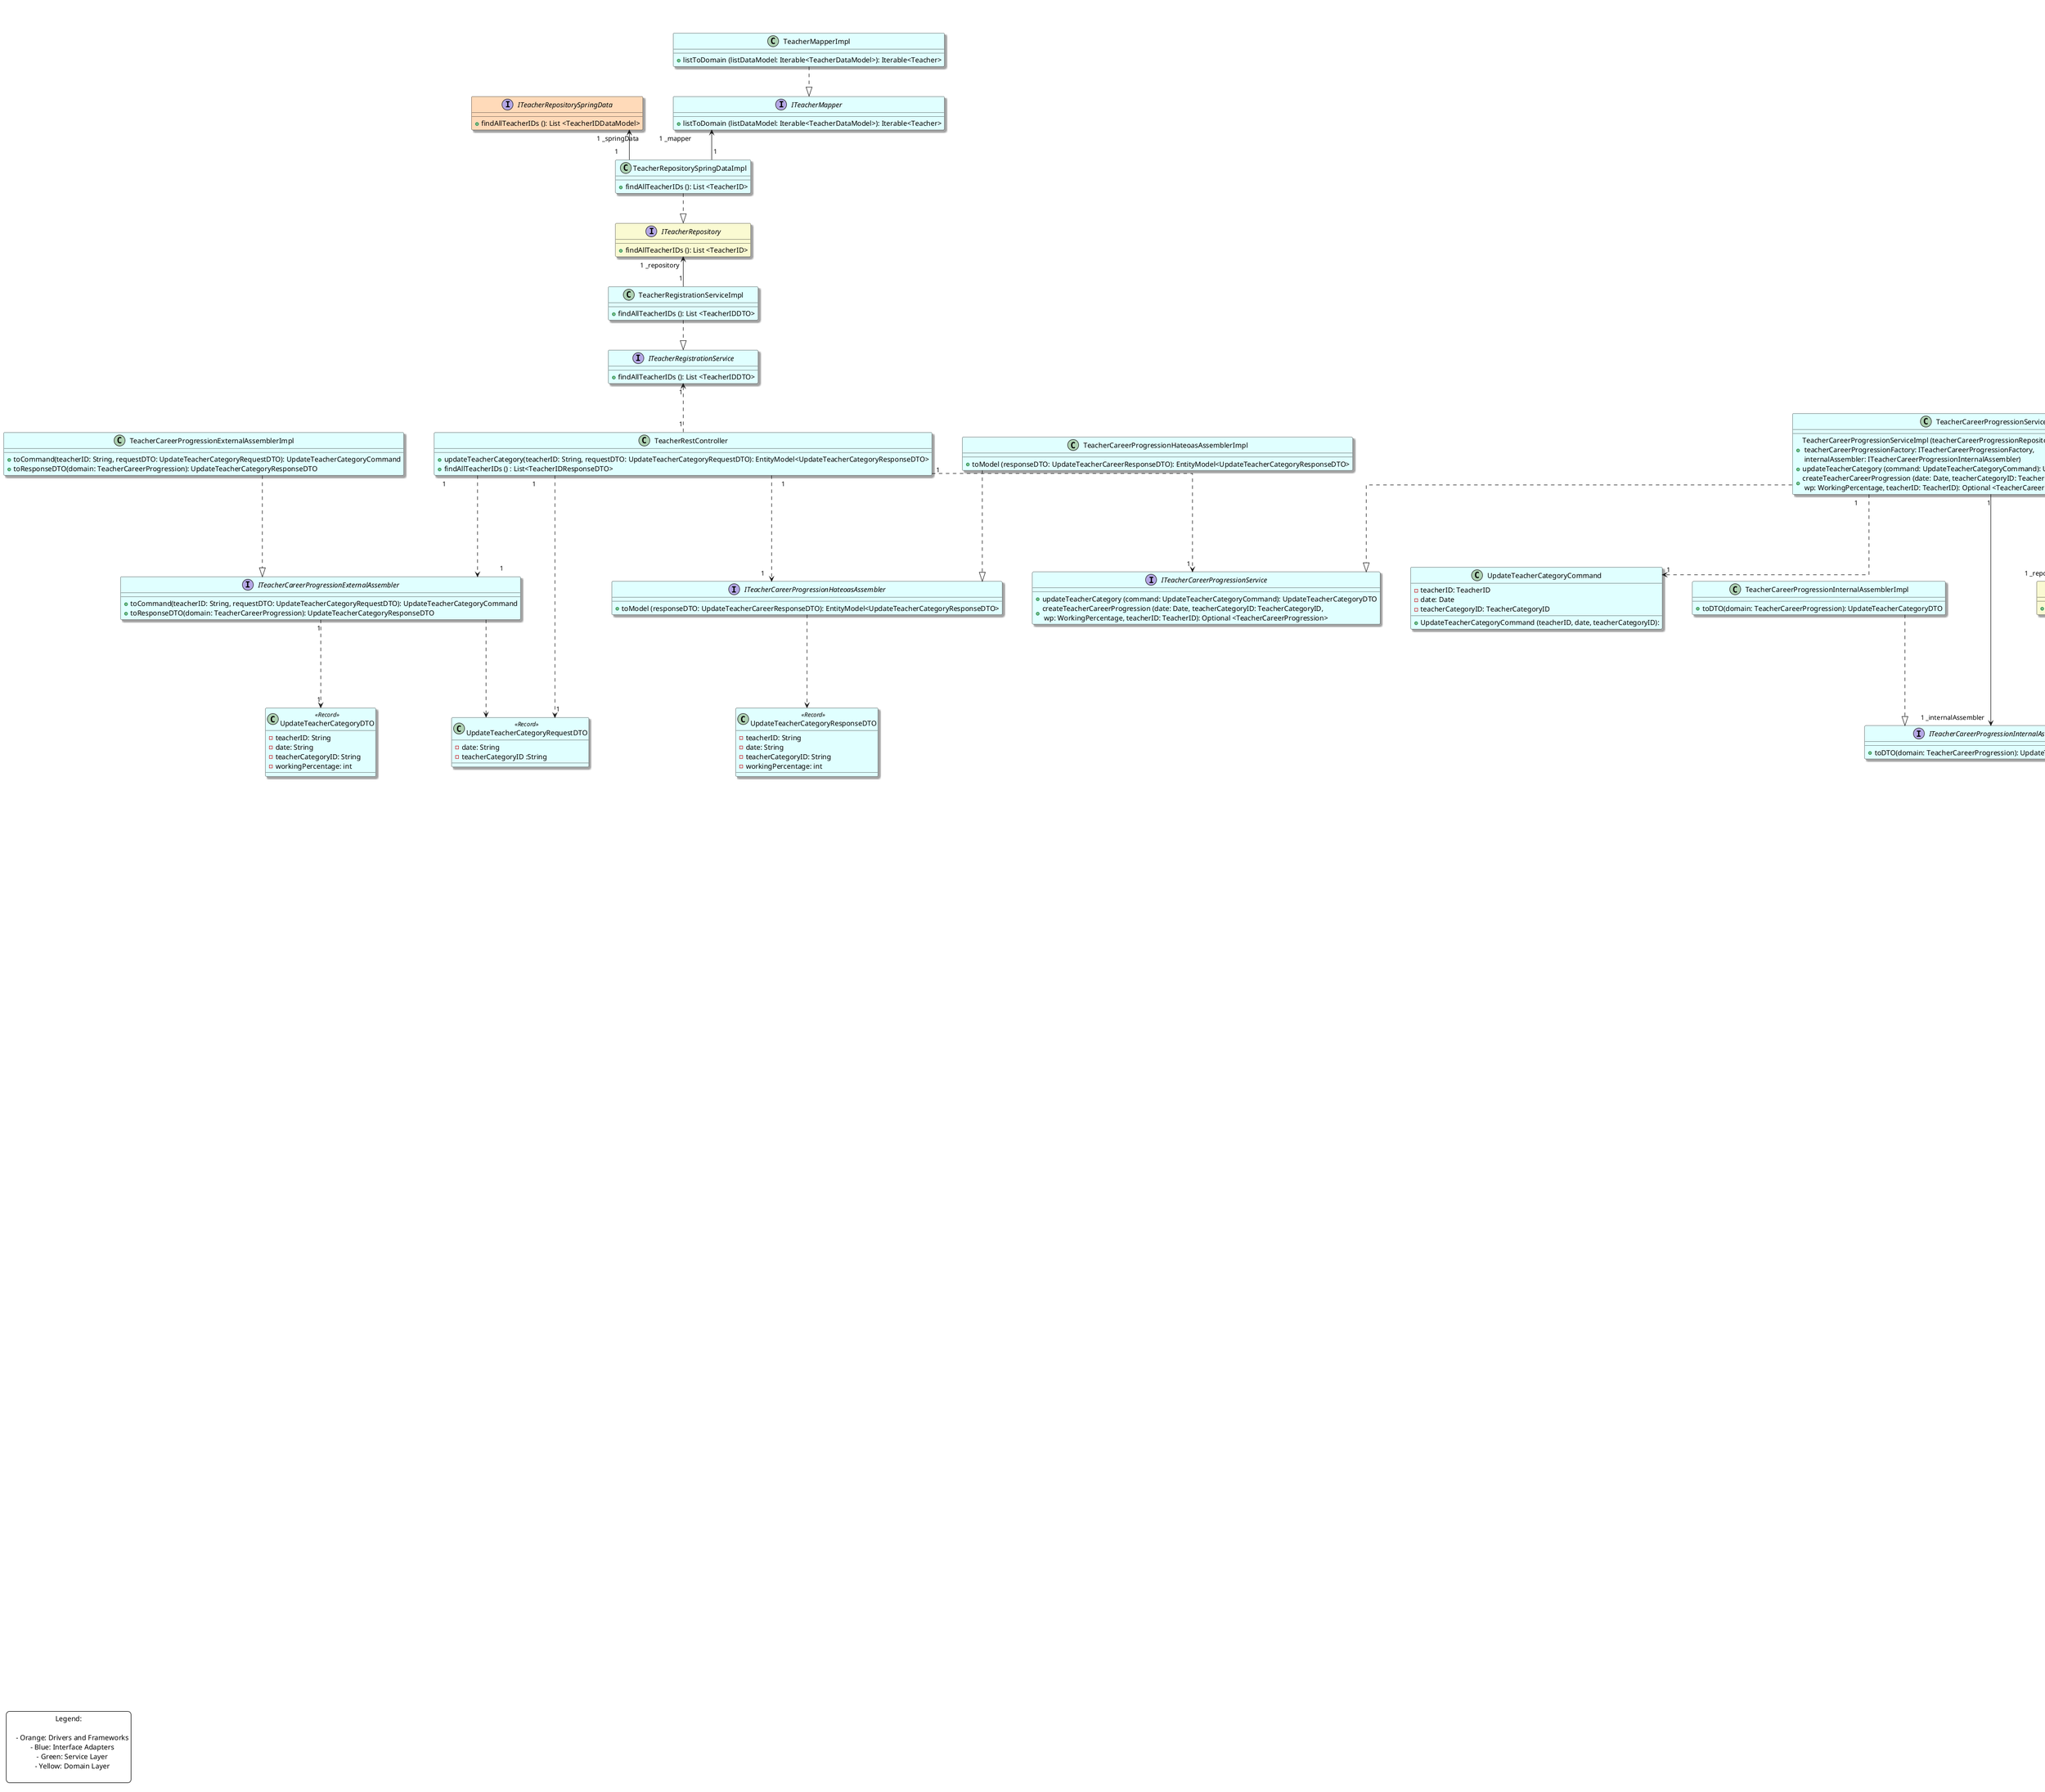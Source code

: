 @startuml

title US14: As an HRC, I want to update the teacher's category in the system \n (Scenario View - Level 3)

skinparam backgroundColor white
skinparam ranksep 60
skinparam nodesep 60
skinparam linetype ortho
skinparam defaultTextAlignment center
skinparam shadowing true

legend left
Legend:

    - Orange: Drivers and Frameworks
    - Blue: Interface Adapters
    - Green: Service Layer
    - Yellow: Domain Layer

end legend

'================================ REST Controller ==============================

class TeacherRestController #E0FFFF{
    + updateTeacherCategory(teacherID: String, requestDTO: UpdateTeacherCategoryRequestDTO): EntityModel<UpdateTeacherCategoryResponseDTO>
    + findAllTeacherIDs () : List<TeacherIDResponseDTO>
}

class TeacherCategoryRestController #E0FFFF{
    + getAllTeacherCategories (): Iterable<TeacherCategoryResponseDTO>
}

'================================= Service ======================================

interface ITeacherCareerProgressionService #E0FFFF{
    + updateTeacherCategory (command: UpdateTeacherCategoryCommand): UpdateTeacherCategoryDTO
    + createTeacherCareerProgression (date: Date, teacherCategoryID: TeacherCategoryID,\n wp: WorkingPercentage, teacherID: TeacherID): Optional <TeacherCareerProgression>
}

class TeacherCareerProgressionServiceImpl #E0FFFF{
    + TeacherCareerProgressionServiceImpl (teacherCareerProgressionRepository: ITeacherCareerProgressionRepository, \n teacherCareerProgressionFactory: ITeacherCareerProgressionFactory, \n internalAssembler: ITeacherCareerProgressionInternalAssembler)
    + updateTeacherCategory (command: UpdateTeacherCategoryCommand): UpdateTeacherCategoryDTO
    + createTeacherCareerProgression (date: Date, teacherCategoryID: TeacherCategoryID,\n wp: WorkingPercentage, teacherID: TeacherID): Optional <TeacherCareerProgression>
}

interface ITeacherCategoryService #E0FFFF{
    + getAllTeacherCategories (): Iterable<TeacherCategoryResponseDTO>
}

class TeacherCategoryServiceImpl #E0FFFF{
    - teacherCategoryFactory: ITeacherCategoryFactory
    - internalAssembler: ITeacherCategoryInternalAssembler
    + TeacherCategoryServiceImpl (teacherCategoryRepository: ITeacherCategoryRepository, teacherCategoryFactory: ITeacherCategoryFactory, \n internalAssembler: ITeacherCategoryInternalAssembler)
    + getAllTeacherCategories (): Iterable<TeacherCategoryResponseDTO>
}

interface ITeacherRegistrationService #E0FFFF{
    + findAllTeacherIDs (): List <TeacherIDDTO>
}

class TeacherRegistrationServiceImpl #E0FFFF{
    + findAllTeacherIDs (): List <TeacherIDDTO>
}

'====================================== DTO ===================================

class UpdateTeacherCategoryRequestDTO <<Record>> #E0FFFF {
    -date: String
    -teacherCategoryID :String
}

class UpdateTeacherCategoryResponseDTO <<Record>> #E0FFFF{
  - teacherID: String
  - date: String
  - teacherCategoryID: String
  - workingPercentage: int
}

class UpdateTeacherCategoryDTO <<Record>> #E0FFFF{
  - teacherID: String
  - date: String
  - teacherCategoryID: String
  - workingPercentage: int
}

class UpdateTeacherCategoryCommand #E0FFFF{
  - teacherID: TeacherID
  -  date: Date
  - teacherCategoryID: TeacherCategoryID
  + UpdateTeacherCategoryCommand (teacherID, date, teacherCategoryID):
}

'====================================== Assemblers ========================================

interface ITeacherCareerProgressionExternalAssembler #E0FFFF{
  + toCommand(teacherID: String, requestDTO: UpdateTeacherCategoryRequestDTO): UpdateTeacherCategoryCommand
  + toResponseDTO(domain: TeacherCareerProgression): UpdateTeacherCategoryResponseDTO
}

class TeacherCareerProgressionExternalAssemblerImpl #E0FFFF{
  + toCommand(teacherID: String, requestDTO: UpdateTeacherCategoryRequestDTO): UpdateTeacherCategoryCommand
  + toResponseDTO(domain: TeacherCareerProgression): UpdateTeacherCategoryResponseDTO
}

interface ITeacherCareerProgressionHateoasAssembler #E0FFFF{
  + toModel (responseDTO: UpdateTeacherCareerResponseDTO): EntityModel<UpdateTeacherCategoryResponseDTO>
}

class TeacherCareerProgressionHateoasAssemblerImpl #E0FFFF{
  + toModel (responseDTO: UpdateTeacherCareerResponseDTO): EntityModel<UpdateTeacherCategoryResponseDTO>
}

interface ITeacherCareerProgressionInternalAssembler #E0FFFF{
  + toDTO(domain: TeacherCareerProgression): UpdateTeacherCategoryDTO
}

class TeacherCareerProgressionInternalAssemblerImpl #E0FFFF{
  + toDTO(domain: TeacherCareerProgression): UpdateTeacherCategoryDTO
}

interface ITeacherCategoryExternalAssembler #E0FFFF  {
    + toDTOs (teacherCategories: Iterable <TeacherCategory>): Iterable<TeacherCategoryResponseDTO>
}

class TeacherCategoryExternalAssemblerImpl #E0FFFF {
    + toDTOs (teacherCategories: Iterable <TeacherCategory>): Iterable<TeacherCategoryResponseDTO>
}


'============================================= Repository =============================================

interface ITeacherRepository #FAFAD2{
    + findAllTeacherIDs (): List <TeacherID>
}

class TeacherRepositorySpringDataImpl #E0FFFF{
    + findAllTeacherIDs (): List <TeacherID>
}

interface ITeacherRepositorySpringData #FFDAB9{
    + findAllTeacherIDs (): List <TeacherIDDataModel>
}

interface ITeacherCategoryRepository #FAFAD2{

}

class TeacherCategoryRepositorySpringDataImpl #E0FFFF {
    + findAll (): Iterable<TeacherCategory>
}

interface ITeacherCategoryRepositorySpringData #FFDAB9 {
    + findAll (): Iterable<TeacherCategory>
}

interface ITeacherCareerProgressionRepository #FAFAD2{
    + findLastTCPFromTeacherID(teacherID: TeacherID): Optional<TeacherCareerProgression>
}

class TeacherCareerProgressionRepositorySpringDataImpl #E0FFFF{
    + TeacherCareerProgressionRepository\n(teacherCareerProgressionMapper : TeacherCareerProgressionMapper)
    + findLastTCPFromTeacherID(teacherID: TeacherID): Optional<TeacherCareerProgression>
    + save(tcp: TeacherCareerProgression): TeacherCareerProgression
}

interface ITeacherCareerProgressionRepositorySpringData #FFDAB9{
    + findTopByTeacherIdOrderByDateDesc (teacherID: String): Optional<TeacherCareerProgressionDataModel>
}

'================================================ Aggregate ==============================================

package "TeacherCareerProgression Aggregate" {
    entity TeacherCareerProgression <<Root>> <<Entity>> #FAFAD2 {
        + TeacherCareerProgression(id: TeacherCareerProgressionID, dateVO: DateVO, \n teacherCategoryID: TeacherCategoryID, workingPercentageVO: WorkingPercentageVO, teacherID: TeacherID)
        + isLastDateEqualOrBeforeNewDate(dateVO: DateVO)
        + getID (): TeacherCareerProgressionID
        + getTeacherCategoryID(): TeacherCategoryID
        + getTeacherID(): TeacherID
        + getWorkingPercentage(): WorkingPercentage
        + getDate(): Date
        + isDateAfter(): boolean
        + equals (o: Object): boolean
        + sameAs (o: Object): boolean
    }
}

package "TeacherCategory Aggregate" {
    entity TeacherCategory <<Root>> <<Entity>> #FAFAD2 {
        + TeacherCategory(id: TeacherCategoryID, name: Name)
        + getName(): Name
        + identity(): TeacherCategoryID
        + sameAs(Object obj): boolean
        + equals(Object obj): boolean
        + hashCode(): int
    }
}

'========================================= VALUE OBJECTS =================================================

class TeacherID <<Value Object>> #FAFAD2 {
    + TeacherID (acronym: TeacherAcronym)
    + getTeacherAcronym (): TeacherAcronym
}

class TeacherAcronym <<Value Object>> #FAFAD2 {
    - String: TeacherAcronym
    + TeacherAcronym (acronym: String)
    + getAcronym (): String
}

class TeacherCareerProgressionID <<Value Object>> #FAFAD2 {
     - id: UUID
     + TeacherCareerProgressionID ()
     + getIdValue (): UUID
}

class Date <<Value Object>> #FAFAD2 {
      - date: LocalDate
      + Date (date: String)
      + getLocalDate (): LocalDate
    }

class WorkingPercentage <<Value Object>> #FAFAD2 {
      - workingPercentage: int
      + WorkingPercentage (workingPercentage: int)
      + getValue (): int
}

class TeacherCategoryID <<Value Object>> #FAFAD2 {
       -id: UUID
       + TeacherCategoryID ()
       + getValue (): UUID
}

'========================================= Factory ===========================================

interface ITeacherCareerProgressionFactory #FAFAD2{
    +createTeacherCareerProgression(dateVO: Date, workingPercentage: WorkingPercentage,\n teacherCategoryIDVO: TeacherCategoryID, teacherIDVO: TeacherID): TeacherCareerProgression
    +createTeacherCareerProgressionFromDataModel(teacherCareerProgressionIDVO: TeacherCareerProgressionID \n ,dateVO: Date, workingPercentageVO: WorkingPercentage,\n teacherCategoryIDVO: TeacherCategoryID, teacherIDVO: TeacherID): TeacherCareerProgressionID
}

class TeacherCareerProgressionFactoryImpl #FAFAD2{
    +createTeacherCareerProgression(dateVO: Date, workingPercentageVO: WorkingPercentage,\n teacherCategoryID: TeacherCategoryID, teacherIDVO: TeacherID): TeacherCareerProgression
    +createTeacherCareerProgressionFromDataModel(teacherCareerProgressionIDVO: TeacherCareerProgressionID \n ,dateVO: Date, workingPercentageVO: WorkingPercentage,\n teacherCategoryIDVO: TeacherCategoryID, teacherIDVO: TeacherID): TeacherCareerProgression
}

interface ITeacherCategoryFactory  	#FAFAD2{
  + createTeacherCategory(name: Name): TeacherCategory
}

class TeacherCategoryFactoryImpl #FAFAD2{
  + createTeacherCategory(name: Name): TeacherCategory
}

'========================================== Mappers ==========================================

interface ITeacherCareerProgressionMapper #E0FFFF{
    +toDomain(teacherCareerProgressionDataModel :TeacherCareerProgressionDataModel): TeacherCareerProgression
    +toDataModel(teacherCareerProgression :TeacherCareerProgression): TeacherCareerProgressionDataModel
}

class TeacherCareerProgressionMapperImpl #E0FFFF{
    +toDomain(teacherCareerProgressionDataModel :TeacherCareerProgressionDataModel): TeacherCareerProgression
    +toDataModel(teacherCareerProgression :TeacherCareerProgression): TeacherCareerProgressionDataModel
}

interface ITeacherCareerProgressionIDMapper #E0FFFF {
    +toDomain(teacherCareerProgressionIDDataModel :TeacherCareerProgressionIDDataModel): TeacherCareerProgressionID
    +toDataModel(teacherCareerProgressionID :TeacherCareerProgressionID): TeacherCareerProgressionIDDataModel
}

class TeacherCareerProgressionIDMapperImpl #E0FFFF{
    +toDomain(teacherCareerProgressionIDDataModel :TeacherCareerProgressionIDDataModel): TeacherCareerProgressionID
    +toDataModel(teacherCareerProgressionID :TeacherCareerProgressionID): TeacherCareerProgressionIDDataModel
}

interface ITeacherCategoryMapper #E0FFFF{
   + toDomainModel (dataModel: TeacherCategoryDataModel): TeacherCategory
}

class TeacherCategoryMapperImpl #E0FFFF{
   + toDomainModel (dataModel: TeacherCategoryDataModel): TeacherCategory
}

interface ITeacherCategoryIDMapper #E0FFFF{
   + toDomain (idDataModel: TeacherCategoryIDDataModel): TeacherCategoryID
}

class TeacherCategoryIDMapperImpl #E0FFFF{
   + toDomain (idDataModel: TeacherCategoryIDDataModel): TeacherCategoryID
}

interface ITeacherMapper #E0FFFF{
   + listToDomain (listDataModel: Iterable<TeacherDataModel>): Iterable<Teacher>
}

class TeacherMapperImpl #E0FFFF{
   + listToDomain (listDataModel: Iterable<TeacherDataModel>): Iterable<Teacher>
}

'=========================================== DataModels ============================================

class TeacherCareerProgressionIDDataModel #E0FFFF{
    - id: UUID
    + TeacherCareerProgressionIDDataModel()
    + TeacherCareerProgressionIDDataModel(id: UUID)
    + getIdValue(): UUID
    + equals (o: Object): boolean
    + hashcode (): int
}

class TeacherCareerProgressionDataModel #E0FFFF{
    -date : LocalDate
    -teacherCategoryID : UUID
    -workingPercentage : int
    -teacherAcronym : String
    + TeacherCareerProgressionDataModel()
    + TeacherCareerProgressionDataModel(id: TeacherCareerProgressionIDDataModel, teacherCategoryId: UUID, workingPercentage: int, date: LocalDate, teacherId: String)
    + getID (): TeacherCareerProgressionIDDataModel
    + getTeacherCategoryId (): UUID
    + getWorkingPercentage (): int
    + getDate (): LocalDate
    + getTeacherId: String
    + equals (o: Object): boolean
    + hashcode (): int
}

class TeacherCategoryDataModel #E0FFFF{
   - name: String
   + TeacherCategoryDataModel()
   + TeacherCategoryDataModel(id: TeacherCategoryIDDataModel, name: String)
   + getId(): TeacherCategoryIDDataModel
   + getName(): Name
   + equals(Object obj): boolean
   + hashCode(): int
}

class TeacherCategoryIDDataModel #E0FFFF {
   - value: UUID
   + TeacherCategoryIDDataModel()
   + TeacherCategoryIDDataModel(value: UUID)
   + getValue(): UUID
   + equals(Object obj): boolean
   + hashCode(): int
}


'============================ Relationships and Navigability =================================


TeacherRestController "1" ..> "1" ITeacherCareerProgressionHateoasAssembler
TeacherRestController "1" ..> "1" ITeacherCareerProgressionExternalAssembler
TeacherRestController "1" ..> "1" ITeacherCareerProgressionService
TeacherRestController "1" ..> "1" UpdateTeacherCategoryRequestDTO

TeacherCareerProgressionHateoasAssemblerImpl ..|> ITeacherCareerProgressionHateoasAssembler
ITeacherCareerProgressionHateoasAssembler ..> UpdateTeacherCategoryResponseDTO

TeacherCareerProgressionExternalAssemblerImpl ..|> ITeacherCareerProgressionExternalAssembler
ITeacherCareerProgressionExternalAssembler "1"..> "1" UpdateTeacherCategoryDTO
ITeacherCareerProgressionExternalAssembler ..> UpdateTeacherCategoryRequestDTO

TeacherCareerProgressionInternalAssemblerImpl ..|> ITeacherCareerProgressionInternalAssembler
ITeacherCareerProgressionInternalAssembler "1"..> "1" TeacherCareerProgression

TeacherCareerProgressionServiceImpl ..|> ITeacherCareerProgressionService
TeacherCareerProgressionServiceImpl "1" --> "1 _factory"  ITeacherCareerProgressionFactory
TeacherCareerProgressionServiceImpl "1" --> "1 _repository" ITeacherCareerProgressionRepository
TeacherCareerProgressionServiceImpl "1" --> "1 _internalAssembler" ITeacherCareerProgressionInternalAssembler
TeacherCareerProgressionServiceImpl "1" ..> "1" UpdateTeacherCategoryCommand

TeacherCareerProgressionFactoryImpl ..|> ITeacherCareerProgressionFactory
ITeacherCareerProgressionFactory "1"..> "1" Date
ITeacherCareerProgressionFactory "1"..> "1" TeacherCategoryID
ITeacherCareerProgressionFactory "1" ..> "1" TeacherID
ITeacherCareerProgressionFactory "1" ..> "1" WorkingPercentage
ITeacherCareerProgressionFactory "1" ..> "1" TeacherCareerProgressionID

TeacherCareerProgression "1" -u-> "1 _date" Date
TeacherCareerProgression "1" --> "1 _tcID" TeacherCategoryID
TeacherCareerProgression "1" --> "1 _teacherID" TeacherID
TeacherCareerProgression "1" --> "1 _wp" WorkingPercentage
TeacherCareerProgression "1" --> "1 _id" TeacherCareerProgressionID
TeacherID "1" --> "_acronym" TeacherAcronym

TeacherCareerProgressionRepositorySpringDataImpl ..|> ITeacherCareerProgressionRepository
TeacherCareerProgressionRepositorySpringDataImpl  "1" --> "1 _springData" ITeacherCareerProgressionRepositorySpringData
TeacherCareerProgressionRepositorySpringDataImpl  "1" --> "1 _mapper" ITeacherCareerProgressionMapper
TeacherCareerProgressionRepositorySpringDataImpl  "1" --> "1 _idMapper" ITeacherCareerProgressionIDMapper

TeacherCareerProgressionIDMapperImpl ..|> ITeacherCareerProgressionIDMapper
ITeacherCareerProgressionIDMapper "1" ..> "1" TeacherCareerProgressionIDDataModel
ITeacherCareerProgressionIDMapper "1" ..> "1" TeacherCareerProgressionID

TeacherCareerProgressionMapperImpl ..|> ITeacherCareerProgressionMapper
TeacherCareerProgressionMapperImpl "1" --> "1 _idMapper" ITeacherCareerProgressionIDMapper
TeacherCareerProgressionMapperImpl "1"--> "1 _factory" ITeacherCareerProgressionFactory
TeacherCareerProgressionMapperImpl "1" ..> "1" TeacherCareerProgression
TeacherCareerProgressionMapperImpl "1" ..> "1" TeacherCareerProgressionDataModel

TeacherCareerProgressionDataModel "1"--> "1 _idDataModel" TeacherCareerProgressionIDDataModel

' getAllTeacherCategory() method

TeacherCategoryRestController "1" ..> "1" ITeacherCategoryService
TeacherCategoryRestController "1"..> "_assembler 1" ITeacherCategoryExternalAssembler

TeacherCategoryExternalAssemblerImpl ..|> ITeacherCategoryExternalAssembler
ITeacherCategoryExternalAssembler "1"..> "1" TeacherCategory

TeacherCategoryServiceImpl ..|> ITeacherCategoryService
TeacherCategoryServiceImpl "1" --> "_repository 1        " ITeacherCategoryRepository
TeacherCategoryRepositorySpringDataImpl ..|> ITeacherCategoryRepository
TeacherCategoryRepositorySpringDataImpl "1"-u-> "1 _springData" ITeacherCategoryRepositorySpringData
TeacherCategoryRepositorySpringDataImpl "1"-u-> "_mapper 1        " ITeacherCategoryMapper
ITeacherCategoryRepositorySpringData "1" ..> "1" TeacherCategoryDataModel

TeacherCategoryMapperImpl ..|> ITeacherCategoryMapper
TeacherCategoryMapperImpl "1   ".u.> "1   " TeacherCategoryDataModel
TeacherCategoryMapperImpl "1" -u-> "1 _factory" ITeacherCategoryFactory
TeacherCategoryFactoryImpl ..|> ITeacherCategoryFactory
TeacherCategoryMapperImpl "1" -u-> "1 _idMapper" ITeacherCategoryIDMapper
TeacherCategoryDataModel "1" -u-> "_idDataModel 1 "TeacherCategoryIDDataModel
TeacherCategoryIDMapperImpl ..|> ITeacherCategoryIDMapper
TeacherCategoryIDMapperImpl "1" .u.> "1" TeacherCategoryID

' findAllTeacherIDs () method

TeacherRestController "1" .u.> "1" ITeacherRegistrationService
TeacherRegistrationServiceImpl ..|> ITeacherRegistrationService
TeacherRegistrationServiceImpl "1" -u-> "1 _repository" ITeacherRepository
TeacherRepositorySpringDataImpl ..|> ITeacherRepository
TeacherRepositorySpringDataImpl "1" -u-> "1 _mapper" ITeacherMapper
TeacherMapperImpl ..|> ITeacherMapper
TeacherRepositorySpringDataImpl "1" -u-> "1 _springData" ITeacherRepositorySpringData


@enduml